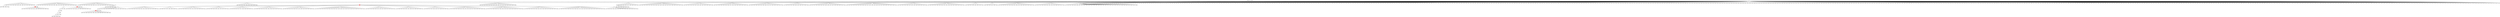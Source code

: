 digraph g {
	"47" -> "48";
	"48" [label="1"];
	"43" -> "44";
	"44" [color=indianred1, style=filled, label="19"];
	"42" -> "43";
	"43" [label="5"];
	"37" -> "38";
	"38" [label="42"];
	"36" -> "37";
	"37" [label="2"];
	"35" -> "36";
	"36" [label="38"];
	"34" -> "35";
	"35" [label="37"];
	"33" -> "34";
	"34" [label="11"];
	"33" -> "39";
	"39" [color=indianred1, style=filled, label="47"];
	"32" -> "33";
	"33" [label="49"];
	"28" -> "29";
	"29" [label="29"];
	"25" -> "26";
	"26" [color=indianred1, style=filled, label="4"];
	"24" -> "25";
	"25" [label="50"];
	"8" -> "9";
	"9" [label="25"];
	"8" -> "10";
	"10" [label="7"];
	"8" -> "11";
	"11" [label="8"];
	"8" -> "12";
	"12" [label="34"];
	"8" -> "13";
	"13" [label="14"];
	"8" -> "14";
	"14" [label="21"];
	"8" -> "15";
	"15" [label="6"];
	"8" -> "16";
	"16" [label="48"];
	"8" -> "17";
	"17" [label="33"];
	"8" -> "18";
	"18" [label="44"];
	"8" -> "19";
	"19" [label="45"];
	"8" -> "20";
	"20" [label="24"];
	"8" -> "21";
	"21" [label="16"];
	"8" -> "22";
	"22" [label="46"];
	"8" -> "23";
	"23" [label="40"];
	"8" -> "24";
	"24" [label="4"];
	"8" -> "27";
	"27" [label="12"];
	"7" -> "8";
	"8" [color=indianred1, style=filled, label="30"];
	"4" -> "5";
	"5" [label="35"];
	"0" -> "1";
	"1" [label="28"];
	"0" -> "2";
	"2" [label="9"];
	"0" -> "3";
	"3" [label="39"];
	"0" -> "4";
	"4" [label="23"];
	"0" -> "6";
	"6" [label="31"];
	"0" -> "7";
	"7" [label="30"];
	"0" -> "28";
	"28" [label="13"];
	"0" -> "30";
	"30" [label="36"];
	"0" -> "31";
	"31" [label="27"];
	"0" -> "32";
	"32" [label="47"];
	"0" -> "40";
	"40" [label="10"];
	"0" -> "41";
	"41" [label="18"];
	"0" -> "42";
	"42" [label="19"];
	"0" -> "45";
	"45" [label="41"];
	"0" -> "46";
	"46" [label="26"];
	"0" -> "47";
	"47" [label="32"];
	"0" -> "49";
	"49" [label="15"];
	"0" -> "50";
	"50" [label="43"];
	"0" -> "51";
	"51" [label="20"];
	"0" -> "52";
	"52" [label="17"];
	"0" -> "53";
	"53" [label="22"];
	"0" -> "54";
	"54" [label="3"];
	"0" [label="germline"];
	"0" -> "cell1";
	"cell1" [shape=box];
	"30" -> "cell2";
	"cell2" [shape=box];
	"0" -> "cell3";
	"cell3" [shape=box];
	"9" -> "cell4";
	"cell4" [shape=box];
	"13" -> "cell5";
	"cell5" [shape=box];
	"0" -> "cell6";
	"cell6" [shape=box];
	"0" -> "cell7";
	"cell7" [shape=box];
	"20" -> "cell8";
	"cell8" [shape=box];
	"0" -> "cell9";
	"cell9" [shape=box];
	"0" -> "cell10";
	"cell10" [shape=box];
	"0" -> "cell11";
	"cell11" [shape=box];
	"0" -> "cell12";
	"cell12" [shape=box];
	"0" -> "cell13";
	"cell13" [shape=box];
	"20" -> "cell14";
	"cell14" [shape=box];
	"0" -> "cell15";
	"cell15" [shape=box];
	"2" -> "cell16";
	"cell16" [shape=box];
	"52" -> "cell17";
	"cell17" [shape=box];
	"22" -> "cell18";
	"cell18" [shape=box];
	"0" -> "cell19";
	"cell19" [shape=box];
	"13" -> "cell20";
	"cell20" [shape=box];
	"41" -> "cell21";
	"cell21" [shape=box];
	"24" -> "cell22";
	"cell22" [shape=box];
	"38" -> "cell23";
	"cell23" [shape=box];
	"2" -> "cell24";
	"cell24" [shape=box];
	"0" -> "cell25";
	"cell25" [shape=box];
	"50" -> "cell26";
	"cell26" [shape=box];
	"0" -> "cell27";
	"cell27" [shape=box];
	"13" -> "cell28";
	"cell28" [shape=box];
	"0" -> "cell29";
	"cell29" [shape=box];
	"0" -> "cell30";
	"cell30" [shape=box];
	"0" -> "cell31";
	"cell31" [shape=box];
	"0" -> "cell32";
	"cell32" [shape=box];
	"42" -> "cell33";
	"cell33" [shape=box];
	"0" -> "cell34";
	"cell34" [shape=box];
	"7" -> "cell35";
	"cell35" [shape=box];
	"0" -> "cell36";
	"cell36" [shape=box];
	"0" -> "cell37";
	"cell37" [shape=box];
	"0" -> "cell38";
	"cell38" [shape=box];
	"0" -> "cell39";
	"cell39" [shape=box];
	"50" -> "cell40";
	"cell40" [shape=box];
	"0" -> "cell41";
	"cell41" [shape=box];
	"0" -> "cell42";
	"cell42" [shape=box];
	"0" -> "cell43";
	"cell43" [shape=box];
	"51" -> "cell44";
	"cell44" [shape=box];
	"54" -> "cell45";
	"cell45" [shape=box];
	"0" -> "cell46";
	"cell46" [shape=box];
	"0" -> "cell47";
	"cell47" [shape=box];
	"0" -> "cell48";
	"cell48" [shape=box];
	"47" -> "cell49";
	"cell49" [shape=box];
	"19" -> "cell50";
	"cell50" [shape=box];
	"0" -> "cell51";
	"cell51" [shape=box];
	"52" -> "cell52";
	"cell52" [shape=box];
	"0" -> "cell53";
	"cell53" [shape=box];
	"0" -> "cell54";
	"cell54" [shape=box];
	"30" -> "cell55";
	"cell55" [shape=box];
	"50" -> "cell56";
	"cell56" [shape=box];
	"0" -> "cell57";
	"cell57" [shape=box];
	"12" -> "cell58";
	"cell58" [shape=box];
	"0" -> "cell59";
	"cell59" [shape=box];
	"0" -> "cell60";
	"cell60" [shape=box];
	"0" -> "cell61";
	"cell61" [shape=box];
	"0" -> "cell62";
	"cell62" [shape=box];
	"31" -> "cell63";
	"cell63" [shape=box];
	"0" -> "cell64";
	"cell64" [shape=box];
	"0" -> "cell65";
	"cell65" [shape=box];
	"15" -> "cell66";
	"cell66" [shape=box];
	"13" -> "cell67";
	"cell67" [shape=box];
	"40" -> "cell68";
	"cell68" [shape=box];
	"3" -> "cell69";
	"cell69" [shape=box];
	"0" -> "cell70";
	"cell70" [shape=box];
	"23" -> "cell71";
	"cell71" [shape=box];
	"0" -> "cell72";
	"cell72" [shape=box];
	"7" -> "cell73";
	"cell73" [shape=box];
	"27" -> "cell74";
	"cell74" [shape=box];
	"5" -> "cell75";
	"cell75" [shape=box];
	"0" -> "cell76";
	"cell76" [shape=box];
	"0" -> "cell77";
	"cell77" [shape=box];
	"33" -> "cell78";
	"cell78" [shape=box];
	"45" -> "cell79";
	"cell79" [shape=box];
	"21" -> "cell80";
	"cell80" [shape=box];
	"0" -> "cell81";
	"cell81" [shape=box];
	"0" -> "cell82";
	"cell82" [shape=box];
	"0" -> "cell83";
	"cell83" [shape=box];
	"15" -> "cell84";
	"cell84" [shape=box];
	"0" -> "cell85";
	"cell85" [shape=box];
	"23" -> "cell86";
	"cell86" [shape=box];
	"0" -> "cell87";
	"cell87" [shape=box];
	"32" -> "cell88";
	"cell88" [shape=box];
	"0" -> "cell89";
	"cell89" [shape=box];
	"15" -> "cell90";
	"cell90" [shape=box];
	"50" -> "cell91";
	"cell91" [shape=box];
	"32" -> "cell92";
	"cell92" [shape=box];
	"6" -> "cell93";
	"cell93" [shape=box];
	"0" -> "cell94";
	"cell94" [shape=box];
	"45" -> "cell95";
	"cell95" [shape=box];
	"11" -> "cell96";
	"cell96" [shape=box];
	"31" -> "cell97";
	"cell97" [shape=box];
	"0" -> "cell98";
	"cell98" [shape=box];
	"26" -> "cell99";
	"cell99" [shape=box];
	"0" -> "cell100";
	"cell100" [shape=box];
	"42" -> "cell101";
	"cell101" [shape=box];
	"42" -> "cell102";
	"cell102" [shape=box];
	"0" -> "cell103";
	"cell103" [shape=box];
	"15" -> "cell104";
	"cell104" [shape=box];
	"22" -> "cell105";
	"cell105" [shape=box];
	"0" -> "cell106";
	"cell106" [shape=box];
	"51" -> "cell107";
	"cell107" [shape=box];
	"1" -> "cell108";
	"cell108" [shape=box];
	"40" -> "cell109";
	"cell109" [shape=box];
	"16" -> "cell110";
	"cell110" [shape=box];
	"31" -> "cell111";
	"cell111" [shape=box];
	"47" -> "cell112";
	"cell112" [shape=box];
	"41" -> "cell113";
	"cell113" [shape=box];
	"51" -> "cell114";
	"cell114" [shape=box];
	"0" -> "cell115";
	"cell115" [shape=box];
	"0" -> "cell116";
	"cell116" [shape=box];
	"0" -> "cell117";
	"cell117" [shape=box];
	"7" -> "cell118";
	"cell118" [shape=box];
	"0" -> "cell119";
	"cell119" [shape=box];
	"46" -> "cell120";
	"cell120" [shape=box];
	"16" -> "cell121";
	"cell121" [shape=box];
	"11" -> "cell122";
	"cell122" [shape=box];
	"0" -> "cell123";
	"cell123" [shape=box];
	"16" -> "cell124";
	"cell124" [shape=box];
	"40" -> "cell125";
	"cell125" [shape=box];
	"0" -> "cell126";
	"cell126" [shape=box];
	"0" -> "cell127";
	"cell127" [shape=box];
	"0" -> "cell128";
	"cell128" [shape=box];
	"0" -> "cell129";
	"cell129" [shape=box];
	"0" -> "cell130";
	"cell130" [shape=box];
	"2" -> "cell131";
	"cell131" [shape=box];
	"22" -> "cell132";
	"cell132" [shape=box];
	"0" -> "cell133";
	"cell133" [shape=box];
	"9" -> "cell134";
	"cell134" [shape=box];
	"42" -> "cell135";
	"cell135" [shape=box];
	"0" -> "cell136";
	"cell136" [shape=box];
	"0" -> "cell137";
	"cell137" [shape=box];
	"0" -> "cell138";
	"cell138" [shape=box];
	"0" -> "cell139";
	"cell139" [shape=box];
	"2" -> "cell140";
	"cell140" [shape=box];
	"3" -> "cell141";
	"cell141" [shape=box];
	"23" -> "cell142";
	"cell142" [shape=box];
	"0" -> "cell143";
	"cell143" [shape=box];
	"26" -> "cell144";
	"cell144" [shape=box];
	"0" -> "cell145";
	"cell145" [shape=box];
	"17" -> "cell146";
	"cell146" [shape=box];
	"0" -> "cell147";
	"cell147" [shape=box];
	"29" -> "cell148";
	"cell148" [shape=box];
	"0" -> "cell149";
	"cell149" [shape=box];
	"0" -> "cell150";
	"cell150" [shape=box];
	"0" -> "cell151";
	"cell151" [shape=box];
	"44" -> "cell152";
	"cell152" [shape=box];
	"40" -> "cell153";
	"cell153" [shape=box];
	"0" -> "cell154";
	"cell154" [shape=box];
	"0" -> "cell155";
	"cell155" [shape=box];
	"0" -> "cell156";
	"cell156" [shape=box];
	"29" -> "cell157";
	"cell157" [shape=box];
	"11" -> "cell158";
	"cell158" [shape=box];
	"0" -> "cell159";
	"cell159" [shape=box];
	"0" -> "cell160";
	"cell160" [shape=box];
	"37" -> "cell161";
	"cell161" [shape=box];
	"0" -> "cell162";
	"cell162" [shape=box];
	"3" -> "cell163";
	"cell163" [shape=box];
	"40" -> "cell164";
	"cell164" [shape=box];
	"22" -> "cell165";
	"cell165" [shape=box];
	"7" -> "cell166";
	"cell166" [shape=box];
	"0" -> "cell167";
	"cell167" [shape=box];
	"19" -> "cell168";
	"cell168" [shape=box];
	"1" -> "cell169";
	"cell169" [shape=box];
	"0" -> "cell170";
	"cell170" [shape=box];
	"24" -> "cell171";
	"cell171" [shape=box];
	"50" -> "cell172";
	"cell172" [shape=box];
	"21" -> "cell173";
	"cell173" [shape=box];
	"0" -> "cell174";
	"cell174" [shape=box];
	"54" -> "cell175";
	"cell175" [shape=box];
	"2" -> "cell176";
	"cell176" [shape=box];
	"19" -> "cell177";
	"cell177" [shape=box];
	"16" -> "cell178";
	"cell178" [shape=box];
	"0" -> "cell179";
	"cell179" [shape=box];
	"14" -> "cell180";
	"cell180" [shape=box];
	"47" -> "cell181";
	"cell181" [shape=box];
	"0" -> "cell182";
	"cell182" [shape=box];
	"46" -> "cell183";
	"cell183" [shape=box];
	"18" -> "cell184";
	"cell184" [shape=box];
	"40" -> "cell185";
	"cell185" [shape=box];
	"0" -> "cell186";
	"cell186" [shape=box];
	"17" -> "cell187";
	"cell187" [shape=box];
	"0" -> "cell188";
	"cell188" [shape=box];
	"0" -> "cell189";
	"cell189" [shape=box];
	"0" -> "cell190";
	"cell190" [shape=box];
	"12" -> "cell191";
	"cell191" [shape=box];
	"0" -> "cell192";
	"cell192" [shape=box];
	"0" -> "cell193";
	"cell193" [shape=box];
	"0" -> "cell194";
	"cell194" [shape=box];
	"38" -> "cell195";
	"cell195" [shape=box];
	"0" -> "cell196";
	"cell196" [shape=box];
	"0" -> "cell197";
	"cell197" [shape=box];
	"0" -> "cell198";
	"cell198" [shape=box];
	"0" -> "cell199";
	"cell199" [shape=box];
	"0" -> "cell200";
	"cell200" [shape=box];
	"41" -> "cell201";
	"cell201" [shape=box];
	"0" -> "cell202";
	"cell202" [shape=box];
	"51" -> "cell203";
	"cell203" [shape=box];
	"7" -> "cell204";
	"cell204" [shape=box];
	"39" -> "cell205";
	"cell205" [shape=box];
	"0" -> "cell206";
	"cell206" [shape=box];
	"52" -> "cell207";
	"cell207" [shape=box];
	"0" -> "cell208";
	"cell208" [shape=box];
	"32" -> "cell209";
	"cell209" [shape=box];
	"21" -> "cell210";
	"cell210" [shape=box];
	"0" -> "cell211";
	"cell211" [shape=box];
	"23" -> "cell212";
	"cell212" [shape=box];
	"0" -> "cell213";
	"cell213" [shape=box];
	"7" -> "cell214";
	"cell214" [shape=box];
	"0" -> "cell215";
	"cell215" [shape=box];
	"0" -> "cell216";
	"cell216" [shape=box];
	"0" -> "cell217";
	"cell217" [shape=box];
	"0" -> "cell218";
	"cell218" [shape=box];
	"0" -> "cell219";
	"cell219" [shape=box];
	"0" -> "cell220";
	"cell220" [shape=box];
	"13" -> "cell221";
	"cell221" [shape=box];
	"0" -> "cell222";
	"cell222" [shape=box];
	"0" -> "cell223";
	"cell223" [shape=box];
	"42" -> "cell224";
	"cell224" [shape=box];
	"0" -> "cell225";
	"cell225" [shape=box];
	"0" -> "cell226";
	"cell226" [shape=box];
	"0" -> "cell227";
	"cell227" [shape=box];
	"17" -> "cell228";
	"cell228" [shape=box];
	"28" -> "cell229";
	"cell229" [shape=box];
	"0" -> "cell230";
	"cell230" [shape=box];
	"0" -> "cell231";
	"cell231" [shape=box];
	"0" -> "cell232";
	"cell232" [shape=box];
	"0" -> "cell233";
	"cell233" [shape=box];
	"0" -> "cell234";
	"cell234" [shape=box];
	"28" -> "cell235";
	"cell235" [shape=box];
	"26" -> "cell236";
	"cell236" [shape=box];
	"0" -> "cell237";
	"cell237" [shape=box];
	"0" -> "cell238";
	"cell238" [shape=box];
	"0" -> "cell239";
	"cell239" [shape=box];
	"50" -> "cell240";
	"cell240" [shape=box];
	"0" -> "cell241";
	"cell241" [shape=box];
	"1" -> "cell242";
	"cell242" [shape=box];
	"0" -> "cell243";
	"cell243" [shape=box];
	"0" -> "cell244";
	"cell244" [shape=box];
	"0" -> "cell245";
	"cell245" [shape=box];
	"0" -> "cell246";
	"cell246" [shape=box];
	"0" -> "cell247";
	"cell247" [shape=box];
	"50" -> "cell248";
	"cell248" [shape=box];
	"0" -> "cell249";
	"cell249" [shape=box];
	"0" -> "cell250";
	"cell250" [shape=box];
	"0" -> "cell251";
	"cell251" [shape=box];
	"0" -> "cell252";
	"cell252" [shape=box];
	"0" -> "cell253";
	"cell253" [shape=box];
	"27" -> "cell254";
	"cell254" [shape=box];
	"20" -> "cell255";
	"cell255" [shape=box];
	"26" -> "cell256";
	"cell256" [shape=box];
	"44" -> "cell257";
	"cell257" [shape=box];
	"52" -> "cell258";
	"cell258" [shape=box];
	"51" -> "cell259";
	"cell259" [shape=box];
	"0" -> "cell260";
	"cell260" [shape=box];
	"44" -> "cell261";
	"cell261" [shape=box];
	"0" -> "cell262";
	"cell262" [shape=box];
	"0" -> "cell263";
	"cell263" [shape=box];
	"1" -> "cell264";
	"cell264" [shape=box];
	"0" -> "cell265";
	"cell265" [shape=box];
	"10" -> "cell266";
	"cell266" [shape=box];
	"0" -> "cell267";
	"cell267" [shape=box];
	"0" -> "cell268";
	"cell268" [shape=box];
	"0" -> "cell269";
	"cell269" [shape=box];
	"0" -> "cell270";
	"cell270" [shape=box];
	"0" -> "cell271";
	"cell271" [shape=box];
	"16" -> "cell272";
	"cell272" [shape=box];
	"15" -> "cell273";
	"cell273" [shape=box];
	"0" -> "cell274";
	"cell274" [shape=box];
	"4" -> "cell275";
	"cell275" [shape=box];
	"0" -> "cell276";
	"cell276" [shape=box];
	"13" -> "cell277";
	"cell277" [shape=box];
	"0" -> "cell278";
	"cell278" [shape=box];
	"50" -> "cell279";
	"cell279" [shape=box];
	"4" -> "cell280";
	"cell280" [shape=box];
	"0" -> "cell281";
	"cell281" [shape=box];
	"0" -> "cell282";
	"cell282" [shape=box];
	"15" -> "cell283";
	"cell283" [shape=box];
	"0" -> "cell284";
	"cell284" [shape=box];
	"18" -> "cell285";
	"cell285" [shape=box];
	"0" -> "cell286";
	"cell286" [shape=box];
	"20" -> "cell287";
	"cell287" [shape=box];
	"6" -> "cell288";
	"cell288" [shape=box];
	"0" -> "cell289";
	"cell289" [shape=box];
	"0" -> "cell290";
	"cell290" [shape=box];
	"2" -> "cell291";
	"cell291" [shape=box];
	"22" -> "cell292";
	"cell292" [shape=box];
	"0" -> "cell293";
	"cell293" [shape=box];
	"43" -> "cell294";
	"cell294" [shape=box];
	"0" -> "cell295";
	"cell295" [shape=box];
	"23" -> "cell296";
	"cell296" [shape=box];
	"0" -> "cell297";
	"cell297" [shape=box];
	"3" -> "cell298";
	"cell298" [shape=box];
	"0" -> "cell299";
	"cell299" [shape=box];
	"17" -> "cell300";
	"cell300" [shape=box];
	"28" -> "cell301";
	"cell301" [shape=box];
	"53" -> "cell302";
	"cell302" [shape=box];
	"44" -> "cell303";
	"cell303" [shape=box];
	"12" -> "cell304";
	"cell304" [shape=box];
	"0" -> "cell305";
	"cell305" [shape=box];
	"54" -> "cell306";
	"cell306" [shape=box];
	"25" -> "cell307";
	"cell307" [shape=box];
	"0" -> "cell308";
	"cell308" [shape=box];
	"0" -> "cell309";
	"cell309" [shape=box];
	"0" -> "cell310";
	"cell310" [shape=box];
	"0" -> "cell311";
	"cell311" [shape=box];
	"0" -> "cell312";
	"cell312" [shape=box];
	"54" -> "cell313";
	"cell313" [shape=box];
	"0" -> "cell314";
	"cell314" [shape=box];
	"0" -> "cell315";
	"cell315" [shape=box];
	"31" -> "cell316";
	"cell316" [shape=box];
	"0" -> "cell317";
	"cell317" [shape=box];
	"0" -> "cell318";
	"cell318" [shape=box];
	"0" -> "cell319";
	"cell319" [shape=box];
	"0" -> "cell320";
	"cell320" [shape=box];
	"15" -> "cell321";
	"cell321" [shape=box];
	"0" -> "cell322";
	"cell322" [shape=box];
	"2" -> "cell323";
	"cell323" [shape=box];
	"24" -> "cell324";
	"cell324" [shape=box];
	"47" -> "cell325";
	"cell325" [shape=box];
	"0" -> "cell326";
	"cell326" [shape=box];
	"46" -> "cell327";
	"cell327" [shape=box];
	"0" -> "cell328";
	"cell328" [shape=box];
	"24" -> "cell329";
	"cell329" [shape=box];
	"31" -> "cell330";
	"cell330" [shape=box];
	"2" -> "cell331";
	"cell331" [shape=box];
	"0" -> "cell332";
	"cell332" [shape=box];
	"12" -> "cell333";
	"cell333" [shape=box];
	"6" -> "cell334";
	"cell334" [shape=box];
	"6" -> "cell335";
	"cell335" [shape=box];
	"0" -> "cell336";
	"cell336" [shape=box];
	"26" -> "cell337";
	"cell337" [shape=box];
	"0" -> "cell338";
	"cell338" [shape=box];
	"6" -> "cell339";
	"cell339" [shape=box];
	"40" -> "cell340";
	"cell340" [shape=box];
	"23" -> "cell341";
	"cell341" [shape=box];
	"0" -> "cell342";
	"cell342" [shape=box];
	"53" -> "cell343";
	"cell343" [shape=box];
	"0" -> "cell344";
	"cell344" [shape=box];
	"42" -> "cell345";
	"cell345" [shape=box];
	"44" -> "cell346";
	"cell346" [shape=box];
	"2" -> "cell347";
	"cell347" [shape=box];
	"3" -> "cell348";
	"cell348" [shape=box];
	"45" -> "cell349";
	"cell349" [shape=box];
	"0" -> "cell350";
	"cell350" [shape=box];
	"0" -> "cell351";
	"cell351" [shape=box];
	"18" -> "cell352";
	"cell352" [shape=box];
	"0" -> "cell353";
	"cell353" [shape=box];
	"0" -> "cell354";
	"cell354" [shape=box];
	"0" -> "cell355";
	"cell355" [shape=box];
	"14" -> "cell356";
	"cell356" [shape=box];
	"45" -> "cell357";
	"cell357" [shape=box];
	"0" -> "cell358";
	"cell358" [shape=box];
	"0" -> "cell359";
	"cell359" [shape=box];
	"21" -> "cell360";
	"cell360" [shape=box];
	"0" -> "cell361";
	"cell361" [shape=box];
	"0" -> "cell362";
	"cell362" [shape=box];
	"20" -> "cell363";
	"cell363" [shape=box];
	"0" -> "cell364";
	"cell364" [shape=box];
	"40" -> "cell365";
	"cell365" [shape=box];
	"0" -> "cell366";
	"cell366" [shape=box];
	"18" -> "cell367";
	"cell367" [shape=box];
	"0" -> "cell368";
	"cell368" [shape=box];
	"0" -> "cell369";
	"cell369" [shape=box];
	"0" -> "cell370";
	"cell370" [shape=box];
	"5" -> "cell371";
	"cell371" [shape=box];
	"0" -> "cell372";
	"cell372" [shape=box];
	"27" -> "cell373";
	"cell373" [shape=box];
	"0" -> "cell374";
	"cell374" [shape=box];
	"35" -> "cell375";
	"cell375" [shape=box];
	"40" -> "cell376";
	"cell376" [shape=box];
	"40" -> "cell377";
	"cell377" [shape=box];
	"0" -> "cell378";
	"cell378" [shape=box];
	"0" -> "cell379";
	"cell379" [shape=box];
	"0" -> "cell380";
	"cell380" [shape=box];
	"0" -> "cell381";
	"cell381" [shape=box];
	"0" -> "cell382";
	"cell382" [shape=box];
	"17" -> "cell383";
	"cell383" [shape=box];
	"0" -> "cell384";
	"cell384" [shape=box];
	"21" -> "cell385";
	"cell385" [shape=box];
	"0" -> "cell386";
	"cell386" [shape=box];
	"0" -> "cell387";
	"cell387" [shape=box];
	"0" -> "cell388";
	"cell388" [shape=box];
	"0" -> "cell389";
	"cell389" [shape=box];
	"0" -> "cell390";
	"cell390" [shape=box];
	"44" -> "cell391";
	"cell391" [shape=box];
	"22" -> "cell392";
	"cell392" [shape=box];
	"0" -> "cell393";
	"cell393" [shape=box];
	"47" -> "cell394";
	"cell394" [shape=box];
	"44" -> "cell395";
	"cell395" [shape=box];
	"53" -> "cell396";
	"cell396" [shape=box];
	"20" -> "cell397";
	"cell397" [shape=box];
	"44" -> "cell398";
	"cell398" [shape=box];
	"50" -> "cell399";
	"cell399" [shape=box];
	"9" -> "cell400";
	"cell400" [shape=box];
	"0" -> "cell401";
	"cell401" [shape=box];
	"17" -> "cell402";
	"cell402" [shape=box];
	"0" -> "cell403";
	"cell403" [shape=box];
	"24" -> "cell404";
	"cell404" [shape=box];
	"4" -> "cell405";
	"cell405" [shape=box];
	"14" -> "cell406";
	"cell406" [shape=box];
	"0" -> "cell407";
	"cell407" [shape=box];
	"3" -> "cell408";
	"cell408" [shape=box];
	"27" -> "cell409";
	"cell409" [shape=box];
	"30" -> "cell410";
	"cell410" [shape=box];
	"0" -> "cell411";
	"cell411" [shape=box];
	"16" -> "cell412";
	"cell412" [shape=box];
	"0" -> "cell413";
	"cell413" [shape=box];
	"0" -> "cell414";
	"cell414" [shape=box];
	"0" -> "cell415";
	"cell415" [shape=box];
	"0" -> "cell416";
	"cell416" [shape=box];
	"0" -> "cell417";
	"cell417" [shape=box];
	"0" -> "cell418";
	"cell418" [shape=box];
	"0" -> "cell419";
	"cell419" [shape=box];
	"0" -> "cell420";
	"cell420" [shape=box];
	"0" -> "cell421";
	"cell421" [shape=box];
	"1" -> "cell422";
	"cell422" [shape=box];
	"0" -> "cell423";
	"cell423" [shape=box];
	"0" -> "cell424";
	"cell424" [shape=box];
	"0" -> "cell425";
	"cell425" [shape=box];
	"0" -> "cell426";
	"cell426" [shape=box];
	"24" -> "cell427";
	"cell427" [shape=box];
	"29" -> "cell428";
	"cell428" [shape=box];
	"1" -> "cell429";
	"cell429" [shape=box];
	"0" -> "cell430";
	"cell430" [shape=box];
	"23" -> "cell431";
	"cell431" [shape=box];
	"0" -> "cell432";
	"cell432" [shape=box];
	"0" -> "cell433";
	"cell433" [shape=box];
	"6" -> "cell434";
	"cell434" [shape=box];
	"0" -> "cell435";
	"cell435" [shape=box];
	"0" -> "cell436";
	"cell436" [shape=box];
	"0" -> "cell437";
	"cell437" [shape=box];
	"0" -> "cell438";
	"cell438" [shape=box];
	"0" -> "cell439";
	"cell439" [shape=box];
	"0" -> "cell440";
	"cell440" [shape=box];
	"40" -> "cell441";
	"cell441" [shape=box];
	"0" -> "cell442";
	"cell442" [shape=box];
	"0" -> "cell443";
	"cell443" [shape=box];
	"0" -> "cell444";
	"cell444" [shape=box];
	"9" -> "cell445";
	"cell445" [shape=box];
	"9" -> "cell446";
	"cell446" [shape=box];
	"0" -> "cell447";
	"cell447" [shape=box];
	"20" -> "cell448";
	"cell448" [shape=box];
	"0" -> "cell449";
	"cell449" [shape=box];
	"40" -> "cell450";
	"cell450" [shape=box];
	"16" -> "cell451";
	"cell451" [shape=box];
	"54" -> "cell452";
	"cell452" [shape=box];
	"0" -> "cell453";
	"cell453" [shape=box];
	"0" -> "cell454";
	"cell454" [shape=box];
	"26" -> "cell455";
	"cell455" [shape=box];
	"47" -> "cell456";
	"cell456" [shape=box];
	"0" -> "cell457";
	"cell457" [shape=box];
	"0" -> "cell458";
	"cell458" [shape=box];
	"7" -> "cell459";
	"cell459" [shape=box];
	"31" -> "cell460";
	"cell460" [shape=box];
	"1" -> "cell461";
	"cell461" [shape=box];
	"0" -> "cell462";
	"cell462" [shape=box];
	"0" -> "cell463";
	"cell463" [shape=box];
	"0" -> "cell464";
	"cell464" [shape=box];
	"49" -> "cell465";
	"cell465" [shape=box];
	"0" -> "cell466";
	"cell466" [shape=box];
	"0" -> "cell467";
	"cell467" [shape=box];
	"0" -> "cell468";
	"cell468" [shape=box];
	"9" -> "cell469";
	"cell469" [shape=box];
	"0" -> "cell470";
	"cell470" [shape=box];
	"0" -> "cell471";
	"cell471" [shape=box];
	"50" -> "cell472";
	"cell472" [shape=box];
	"0" -> "cell473";
	"cell473" [shape=box];
	"15" -> "cell474";
	"cell474" [shape=box];
	"40" -> "cell475";
	"cell475" [shape=box];
	"0" -> "cell476";
	"cell476" [shape=box];
	"0" -> "cell477";
	"cell477" [shape=box];
	"0" -> "cell478";
	"cell478" [shape=box];
	"0" -> "cell479";
	"cell479" [shape=box];
	"0" -> "cell480";
	"cell480" [shape=box];
	"51" -> "cell481";
	"cell481" [shape=box];
	"0" -> "cell482";
	"cell482" [shape=box];
	"0" -> "cell483";
	"cell483" [shape=box];
	"0" -> "cell484";
	"cell484" [shape=box];
	"46" -> "cell485";
	"cell485" [shape=box];
	"0" -> "cell486";
	"cell486" [shape=box];
	"31" -> "cell487";
	"cell487" [shape=box];
	"0" -> "cell488";
	"cell488" [shape=box];
	"14" -> "cell489";
	"cell489" [shape=box];
	"0" -> "cell490";
	"cell490" [shape=box];
	"41" -> "cell491";
	"cell491" [shape=box];
	"0" -> "cell492";
	"cell492" [shape=box];
	"0" -> "cell493";
	"cell493" [shape=box];
	"22" -> "cell494";
	"cell494" [shape=box];
	"0" -> "cell495";
	"cell495" [shape=box];
	"0" -> "cell496";
	"cell496" [shape=box];
	"30" -> "cell497";
	"cell497" [shape=box];
	"26" -> "cell498";
	"cell498" [shape=box];
	"12" -> "cell499";
	"cell499" [shape=box];
	"0" -> "cell500";
	"cell500" [shape=box];
	"40" -> "cell501";
	"cell501" [shape=box];
	"41" -> "cell502";
	"cell502" [shape=box];
	"0" -> "cell503";
	"cell503" [shape=box];
	"39" -> "cell504";
	"cell504" [shape=box];
	"0" -> "cell505";
	"cell505" [shape=box];
	"0" -> "cell506";
	"cell506" [shape=box];
	"18" -> "cell507";
	"cell507" [shape=box];
	"0" -> "cell508";
	"cell508" [shape=box];
	"0" -> "cell509";
	"cell509" [shape=box];
	"18" -> "cell510";
	"cell510" [shape=box];
	"0" -> "cell511";
	"cell511" [shape=box];
	"0" -> "cell512";
	"cell512" [shape=box];
	"9" -> "cell513";
	"cell513" [shape=box];
	"0" -> "cell514";
	"cell514" [shape=box];
	"0" -> "cell515";
	"cell515" [shape=box];
	"0" -> "cell516";
	"cell516" [shape=box];
	"28" -> "cell517";
	"cell517" [shape=box];
	"0" -> "cell518";
	"cell518" [shape=box];
	"28" -> "cell519";
	"cell519" [shape=box];
	"53" -> "cell520";
	"cell520" [shape=box];
	"19" -> "cell521";
	"cell521" [shape=box];
	"51" -> "cell522";
	"cell522" [shape=box];
	"0" -> "cell523";
	"cell523" [shape=box];
	"0" -> "cell524";
	"cell524" [shape=box];
	"17" -> "cell525";
	"cell525" [shape=box];
	"0" -> "cell526";
	"cell526" [shape=box];
	"0" -> "cell527";
	"cell527" [shape=box];
	"0" -> "cell528";
	"cell528" [shape=box];
	"0" -> "cell529";
	"cell529" [shape=box];
	"1" -> "cell530";
	"cell530" [shape=box];
	"53" -> "cell531";
	"cell531" [shape=box];
	"44" -> "cell532";
	"cell532" [shape=box];
	"0" -> "cell533";
	"cell533" [shape=box];
	"0" -> "cell534";
	"cell534" [shape=box];
	"4" -> "cell535";
	"cell535" [shape=box];
	"7" -> "cell536";
	"cell536" [shape=box];
	"44" -> "cell537";
	"cell537" [shape=box];
	"45" -> "cell538";
	"cell538" [shape=box];
	"0" -> "cell539";
	"cell539" [shape=box];
	"0" -> "cell540";
	"cell540" [shape=box];
	"0" -> "cell541";
	"cell541" [shape=box];
	"1" -> "cell542";
	"cell542" [shape=box];
	"0" -> "cell543";
	"cell543" [shape=box];
	"53" -> "cell544";
	"cell544" [shape=box];
	"0" -> "cell545";
	"cell545" [shape=box];
	"0" -> "cell546";
	"cell546" [shape=box];
	"22" -> "cell547";
	"cell547" [shape=box];
	"5" -> "cell548";
	"cell548" [shape=box];
	"0" -> "cell549";
	"cell549" [shape=box];
	"23" -> "cell550";
	"cell550" [shape=box];
	"23" -> "cell551";
	"cell551" [shape=box];
	"19" -> "cell552";
	"cell552" [shape=box];
	"0" -> "cell553";
	"cell553" [shape=box];
	"9" -> "cell554";
	"cell554" [shape=box];
	"31" -> "cell555";
	"cell555" [shape=box];
	"9" -> "cell556";
	"cell556" [shape=box];
	"0" -> "cell557";
	"cell557" [shape=box];
	"0" -> "cell558";
	"cell558" [shape=box];
	"30" -> "cell559";
	"cell559" [shape=box];
	"0" -> "cell560";
	"cell560" [shape=box];
	"0" -> "cell561";
	"cell561" [shape=box];
	"9" -> "cell562";
	"cell562" [shape=box];
	"36" -> "cell563";
	"cell563" [shape=box];
	"0" -> "cell564";
	"cell564" [shape=box];
	"0" -> "cell565";
	"cell565" [shape=box];
	"29" -> "cell566";
	"cell566" [shape=box];
	"0" -> "cell567";
	"cell567" [shape=box];
	"0" -> "cell568";
	"cell568" [shape=box];
	"49" -> "cell569";
	"cell569" [shape=box];
	"16" -> "cell570";
	"cell570" [shape=box];
	"0" -> "cell571";
	"cell571" [shape=box];
	"21" -> "cell572";
	"cell572" [shape=box];
	"0" -> "cell573";
	"cell573" [shape=box];
	"0" -> "cell574";
	"cell574" [shape=box];
	"0" -> "cell575";
	"cell575" [shape=box];
	"16" -> "cell576";
	"cell576" [shape=box];
	"23" -> "cell577";
	"cell577" [shape=box];
	"0" -> "cell578";
	"cell578" [shape=box];
	"42" -> "cell579";
	"cell579" [shape=box];
	"0" -> "cell580";
	"cell580" [shape=box];
	"47" -> "cell581";
	"cell581" [shape=box];
	"0" -> "cell582";
	"cell582" [shape=box];
	"0" -> "cell583";
	"cell583" [shape=box];
	"26" -> "cell584";
	"cell584" [shape=box];
	"18" -> "cell585";
	"cell585" [shape=box];
	"38" -> "cell586";
	"cell586" [shape=box];
	"27" -> "cell587";
	"cell587" [shape=box];
	"3" -> "cell588";
	"cell588" [shape=box];
	"0" -> "cell589";
	"cell589" [shape=box];
	"0" -> "cell590";
	"cell590" [shape=box];
	"0" -> "cell591";
	"cell591" [shape=box];
	"45" -> "cell592";
	"cell592" [shape=box];
	"30" -> "cell593";
	"cell593" [shape=box];
	"22" -> "cell594";
	"cell594" [shape=box];
	"22" -> "cell595";
	"cell595" [shape=box];
	"31" -> "cell596";
	"cell596" [shape=box];
	"24" -> "cell597";
	"cell597" [shape=box];
	"0" -> "cell598";
	"cell598" [shape=box];
	"6" -> "cell599";
	"cell599" [shape=box];
	"1" -> "cell600";
	"cell600" [shape=box];
	"0" -> "cell601";
	"cell601" [shape=box];
	"10" -> "cell602";
	"cell602" [shape=box];
	"21" -> "cell603";
	"cell603" [shape=box];
	"0" -> "cell604";
	"cell604" [shape=box];
	"11" -> "cell605";
	"cell605" [shape=box];
	"49" -> "cell606";
	"cell606" [shape=box];
	"49" -> "cell607";
	"cell607" [shape=box];
	"0" -> "cell608";
	"cell608" [shape=box];
	"32" -> "cell609";
	"cell609" [shape=box];
	"29" -> "cell610";
	"cell610" [shape=box];
	"16" -> "cell611";
	"cell611" [shape=box];
	"17" -> "cell612";
	"cell612" [shape=box];
	"0" -> "cell613";
	"cell613" [shape=box];
	"0" -> "cell614";
	"cell614" [shape=box];
	"0" -> "cell615";
	"cell615" [shape=box];
	"45" -> "cell616";
	"cell616" [shape=box];
	"39" -> "cell617";
	"cell617" [shape=box];
	"19" -> "cell618";
	"cell618" [shape=box];
	"39" -> "cell619";
	"cell619" [shape=box];
	"2" -> "cell620";
	"cell620" [shape=box];
	"18" -> "cell621";
	"cell621" [shape=box];
	"0" -> "cell622";
	"cell622" [shape=box];
	"0" -> "cell623";
	"cell623" [shape=box];
	"0" -> "cell624";
	"cell624" [shape=box];
	"0" -> "cell625";
	"cell625" [shape=box];
	"52" -> "cell626";
	"cell626" [shape=box];
	"4" -> "cell627";
	"cell627" [shape=box];
	"52" -> "cell628";
	"cell628" [shape=box];
	"0" -> "cell629";
	"cell629" [shape=box];
	"50" -> "cell630";
	"cell630" [shape=box];
	"12" -> "cell631";
	"cell631" [shape=box];
	"0" -> "cell632";
	"cell632" [shape=box];
	"0" -> "cell633";
	"cell633" [shape=box];
	"0" -> "cell634";
	"cell634" [shape=box];
	"7" -> "cell635";
	"cell635" [shape=box];
	"0" -> "cell636";
	"cell636" [shape=box];
	"0" -> "cell637";
	"cell637" [shape=box];
	"0" -> "cell638";
	"cell638" [shape=box];
	"0" -> "cell639";
	"cell639" [shape=box];
	"0" -> "cell640";
	"cell640" [shape=box];
	"23" -> "cell641";
	"cell641" [shape=box];
	"46" -> "cell642";
	"cell642" [shape=box];
	"32" -> "cell643";
	"cell643" [shape=box];
	"5" -> "cell644";
	"cell644" [shape=box];
	"0" -> "cell645";
	"cell645" [shape=box];
	"26" -> "cell646";
	"cell646" [shape=box];
	"0" -> "cell647";
	"cell647" [shape=box];
	"0" -> "cell648";
	"cell648" [shape=box];
	"0" -> "cell649";
	"cell649" [shape=box];
	"42" -> "cell650";
	"cell650" [shape=box];
	"27" -> "cell651";
	"cell651" [shape=box];
	"15" -> "cell652";
	"cell652" [shape=box];
	"0" -> "cell653";
	"cell653" [shape=box];
	"0" -> "cell654";
	"cell654" [shape=box];
	"0" -> "cell655";
	"cell655" [shape=box];
	"0" -> "cell656";
	"cell656" [shape=box];
	"0" -> "cell657";
	"cell657" [shape=box];
	"17" -> "cell658";
	"cell658" [shape=box];
	"0" -> "cell659";
	"cell659" [shape=box];
	"0" -> "cell660";
	"cell660" [shape=box];
	"47" -> "cell661";
	"cell661" [shape=box];
	"2" -> "cell662";
	"cell662" [shape=box];
	"0" -> "cell663";
	"cell663" [shape=box];
	"0" -> "cell664";
	"cell664" [shape=box];
	"0" -> "cell665";
	"cell665" [shape=box];
	"0" -> "cell666";
	"cell666" [shape=box];
	"0" -> "cell667";
	"cell667" [shape=box];
	"39" -> "cell668";
	"cell668" [shape=box];
	"0" -> "cell669";
	"cell669" [shape=box];
	"0" -> "cell670";
	"cell670" [shape=box];
	"27" -> "cell671";
	"cell671" [shape=box];
	"0" -> "cell672";
	"cell672" [shape=box];
	"0" -> "cell673";
	"cell673" [shape=box];
	"0" -> "cell674";
	"cell674" [shape=box];
	"0" -> "cell675";
	"cell675" [shape=box];
	"0" -> "cell676";
	"cell676" [shape=box];
	"52" -> "cell677";
	"cell677" [shape=box];
	"0" -> "cell678";
	"cell678" [shape=box];
	"0" -> "cell679";
	"cell679" [shape=box];
	"42" -> "cell680";
	"cell680" [shape=box];
	"0" -> "cell681";
	"cell681" [shape=box];
	"32" -> "cell682";
	"cell682" [shape=box];
	"6" -> "cell683";
	"cell683" [shape=box];
	"50" -> "cell684";
	"cell684" [shape=box];
	"0" -> "cell685";
	"cell685" [shape=box];
	"0" -> "cell686";
	"cell686" [shape=box];
	"0" -> "cell687";
	"cell687" [shape=box];
	"0" -> "cell688";
	"cell688" [shape=box];
	"0" -> "cell689";
	"cell689" [shape=box];
	"37" -> "cell690";
	"cell690" [shape=box];
	"0" -> "cell691";
	"cell691" [shape=box];
	"0" -> "cell692";
	"cell692" [shape=box];
	"0" -> "cell693";
	"cell693" [shape=box];
	"0" -> "cell694";
	"cell694" [shape=box];
	"0" -> "cell695";
	"cell695" [shape=box];
	"1" -> "cell696";
	"cell696" [shape=box];
	"0" -> "cell697";
	"cell697" [shape=box];
	"32" -> "cell698";
	"cell698" [shape=box];
	"21" -> "cell699";
	"cell699" [shape=box];
	"54" -> "cell700";
	"cell700" [shape=box];
	"0" -> "cell701";
	"cell701" [shape=box];
	"45" -> "cell702";
	"cell702" [shape=box];
	"20" -> "cell703";
	"cell703" [shape=box];
	"0" -> "cell704";
	"cell704" [shape=box];
	"0" -> "cell705";
	"cell705" [shape=box];
	"0" -> "cell706";
	"cell706" [shape=box];
	"47" -> "cell707";
	"cell707" [shape=box];
	"22" -> "cell708";
	"cell708" [shape=box];
	"0" -> "cell709";
	"cell709" [shape=box];
	"12" -> "cell710";
	"cell710" [shape=box];
	"0" -> "cell711";
	"cell711" [shape=box];
	"39" -> "cell712";
	"cell712" [shape=box];
	"0" -> "cell713";
	"cell713" [shape=box];
	"31" -> "cell714";
	"cell714" [shape=box];
	"0" -> "cell715";
	"cell715" [shape=box];
	"40" -> "cell716";
	"cell716" [shape=box];
	"0" -> "cell717";
	"cell717" [shape=box];
	"0" -> "cell718";
	"cell718" [shape=box];
	"0" -> "cell719";
	"cell719" [shape=box];
	"0" -> "cell720";
	"cell720" [shape=box];
	"0" -> "cell721";
	"cell721" [shape=box];
	"9" -> "cell722";
	"cell722" [shape=box];
	"0" -> "cell723";
	"cell723" [shape=box];
	"17" -> "cell724";
	"cell724" [shape=box];
	"0" -> "cell725";
	"cell725" [shape=box];
	"0" -> "cell726";
	"cell726" [shape=box];
	"10" -> "cell727";
	"cell727" [shape=box];
	"51" -> "cell728";
	"cell728" [shape=box];
	"17" -> "cell729";
	"cell729" [shape=box];
	"0" -> "cell730";
	"cell730" [shape=box];
	"0" -> "cell731";
	"cell731" [shape=box];
	"27" -> "cell732";
	"cell732" [shape=box];
	"0" -> "cell733";
	"cell733" [shape=box];
	"11" -> "cell734";
	"cell734" [shape=box];
	"0" -> "cell735";
	"cell735" [shape=box];
	"0" -> "cell736";
	"cell736" [shape=box];
	"40" -> "cell737";
	"cell737" [shape=box];
	"0" -> "cell738";
	"cell738" [shape=box];
	"0" -> "cell739";
	"cell739" [shape=box];
	"0" -> "cell740";
	"cell740" [shape=box];
	"0" -> "cell741";
	"cell741" [shape=box];
	"52" -> "cell742";
	"cell742" [shape=box];
	"11" -> "cell743";
	"cell743" [shape=box];
	"32" -> "cell744";
	"cell744" [shape=box];
	"0" -> "cell745";
	"cell745" [shape=box];
	"0" -> "cell746";
	"cell746" [shape=box];
	"0" -> "cell747";
	"cell747" [shape=box];
	"11" -> "cell748";
	"cell748" [shape=box];
	"0" -> "cell749";
	"cell749" [shape=box];
	"42" -> "cell750";
	"cell750" [shape=box];
	"53" -> "cell751";
	"cell751" [shape=box];
	"6" -> "cell752";
	"cell752" [shape=box];
	"0" -> "cell753";
	"cell753" [shape=box];
	"41" -> "cell754";
	"cell754" [shape=box];
	"0" -> "cell755";
	"cell755" [shape=box];
	"41" -> "cell756";
	"cell756" [shape=box];
	"0" -> "cell757";
	"cell757" [shape=box];
	"0" -> "cell758";
	"cell758" [shape=box];
	"0" -> "cell759";
	"cell759" [shape=box];
	"42" -> "cell760";
	"cell760" [shape=box];
	"0" -> "cell761";
	"cell761" [shape=box];
	"20" -> "cell762";
	"cell762" [shape=box];
	"32" -> "cell763";
	"cell763" [shape=box];
	"20" -> "cell764";
	"cell764" [shape=box];
	"23" -> "cell765";
	"cell765" [shape=box];
	"0" -> "cell766";
	"cell766" [shape=box];
	"12" -> "cell767";
	"cell767" [shape=box];
	"32" -> "cell768";
	"cell768" [shape=box];
	"0" -> "cell769";
	"cell769" [shape=box];
	"3" -> "cell770";
	"cell770" [shape=box];
	"0" -> "cell771";
	"cell771" [shape=box];
	"19" -> "cell772";
	"cell772" [shape=box];
	"12" -> "cell773";
	"cell773" [shape=box];
	"6" -> "cell774";
	"cell774" [shape=box];
	"0" -> "cell775";
	"cell775" [shape=box];
	"7" -> "cell776";
	"cell776" [shape=box];
	"20" -> "cell777";
	"cell777" [shape=box];
	"0" -> "cell778";
	"cell778" [shape=box];
	"0" -> "cell779";
	"cell779" [shape=box];
	"1" -> "cell780";
	"cell780" [shape=box];
	"7" -> "cell781";
	"cell781" [shape=box];
	"48" -> "cell782";
	"cell782" [shape=box];
	"53" -> "cell783";
	"cell783" [shape=box];
	"51" -> "cell784";
	"cell784" [shape=box];
	"0" -> "cell785";
	"cell785" [shape=box];
	"0" -> "cell786";
	"cell786" [shape=box];
	"34" -> "cell787";
	"cell787" [shape=box];
	"5" -> "cell788";
	"cell788" [shape=box];
	"41" -> "cell789";
	"cell789" [shape=box];
	"0" -> "cell790";
	"cell790" [shape=box];
	"0" -> "cell791";
	"cell791" [shape=box];
	"1" -> "cell792";
	"cell792" [shape=box];
	"0" -> "cell793";
	"cell793" [shape=box];
	"47" -> "cell794";
	"cell794" [shape=box];
	"0" -> "cell795";
	"cell795" [shape=box];
	"11" -> "cell796";
	"cell796" [shape=box];
	"0" -> "cell797";
	"cell797" [shape=box];
	"21" -> "cell798";
	"cell798" [shape=box];
	"9" -> "cell799";
	"cell799" [shape=box];
	"0" -> "cell800";
	"cell800" [shape=box];
	"23" -> "cell801";
	"cell801" [shape=box];
	"0" -> "cell802";
	"cell802" [shape=box];
	"13" -> "cell803";
	"cell803" [shape=box];
	"23" -> "cell804";
	"cell804" [shape=box];
	"19" -> "cell805";
	"cell805" [shape=box];
	"49" -> "cell806";
	"cell806" [shape=box];
	"0" -> "cell807";
	"cell807" [shape=box];
	"52" -> "cell808";
	"cell808" [shape=box];
	"0" -> "cell809";
	"cell809" [shape=box];
	"19" -> "cell810";
	"cell810" [shape=box];
	"0" -> "cell811";
	"cell811" [shape=box];
	"45" -> "cell812";
	"cell812" [shape=box];
	"3" -> "cell813";
	"cell813" [shape=box];
	"14" -> "cell814";
	"cell814" [shape=box];
	"0" -> "cell815";
	"cell815" [shape=box];
	"46" -> "cell816";
	"cell816" [shape=box];
	"10" -> "cell817";
	"cell817" [shape=box];
	"45" -> "cell818";
	"cell818" [shape=box];
	"0" -> "cell819";
	"cell819" [shape=box];
	"19" -> "cell820";
	"cell820" [shape=box];
	"0" -> "cell821";
	"cell821" [shape=box];
	"30" -> "cell822";
	"cell822" [shape=box];
	"0" -> "cell823";
	"cell823" [shape=box];
	"0" -> "cell824";
	"cell824" [shape=box];
	"0" -> "cell825";
	"cell825" [shape=box];
	"0" -> "cell826";
	"cell826" [shape=box];
	"0" -> "cell827";
	"cell827" [shape=box];
	"0" -> "cell828";
	"cell828" [shape=box];
	"41" -> "cell829";
	"cell829" [shape=box];
	"51" -> "cell830";
	"cell830" [shape=box];
	"14" -> "cell831";
	"cell831" [shape=box];
	"0" -> "cell832";
	"cell832" [shape=box];
	"0" -> "cell833";
	"cell833" [shape=box];
	"0" -> "cell834";
	"cell834" [shape=box];
	"0" -> "cell835";
	"cell835" [shape=box];
	"19" -> "cell836";
	"cell836" [shape=box];
	"0" -> "cell837";
	"cell837" [shape=box];
	"0" -> "cell838";
	"cell838" [shape=box];
	"0" -> "cell839";
	"cell839" [shape=box];
	"15" -> "cell840";
	"cell840" [shape=box];
	"50" -> "cell841";
	"cell841" [shape=box];
	"3" -> "cell842";
	"cell842" [shape=box];
	"0" -> "cell843";
	"cell843" [shape=box];
	"0" -> "cell844";
	"cell844" [shape=box];
	"0" -> "cell845";
	"cell845" [shape=box];
	"14" -> "cell846";
	"cell846" [shape=box];
	"0" -> "cell847";
	"cell847" [shape=box];
	"0" -> "cell848";
	"cell848" [shape=box];
	"3" -> "cell849";
	"cell849" [shape=box];
	"10" -> "cell850";
	"cell850" [shape=box];
	"20" -> "cell851";
	"cell851" [shape=box];
	"0" -> "cell852";
	"cell852" [shape=box];
	"0" -> "cell853";
	"cell853" [shape=box];
	"0" -> "cell854";
	"cell854" [shape=box];
	"0" -> "cell855";
	"cell855" [shape=box];
	"0" -> "cell856";
	"cell856" [shape=box];
	"0" -> "cell857";
	"cell857" [shape=box];
	"0" -> "cell858";
	"cell858" [shape=box];
	"32" -> "cell859";
	"cell859" [shape=box];
	"10" -> "cell860";
	"cell860" [shape=box];
	"6" -> "cell861";
	"cell861" [shape=box];
	"0" -> "cell862";
	"cell862" [shape=box];
	"0" -> "cell863";
	"cell863" [shape=box];
	"30" -> "cell864";
	"cell864" [shape=box];
	"27" -> "cell865";
	"cell865" [shape=box];
	"0" -> "cell866";
	"cell866" [shape=box];
	"0" -> "cell867";
	"cell867" [shape=box];
	"24" -> "cell868";
	"cell868" [shape=box];
	"9" -> "cell869";
	"cell869" [shape=box];
	"51" -> "cell870";
	"cell870" [shape=box];
	"30" -> "cell871";
	"cell871" [shape=box];
	"31" -> "cell872";
	"cell872" [shape=box];
	"11" -> "cell873";
	"cell873" [shape=box];
	"0" -> "cell874";
	"cell874" [shape=box];
	"0" -> "cell875";
	"cell875" [shape=box];
	"16" -> "cell876";
	"cell876" [shape=box];
	"0" -> "cell877";
	"cell877" [shape=box];
	"47" -> "cell878";
	"cell878" [shape=box];
	"45" -> "cell879";
	"cell879" [shape=box];
	"0" -> "cell880";
	"cell880" [shape=box];
	"0" -> "cell881";
	"cell881" [shape=box];
	"0" -> "cell882";
	"cell882" [shape=box];
	"27" -> "cell883";
	"cell883" [shape=box];
	"22" -> "cell884";
	"cell884" [shape=box];
	"0" -> "cell885";
	"cell885" [shape=box];
	"41" -> "cell886";
	"cell886" [shape=box];
	"34" -> "cell887";
	"cell887" [shape=box];
	"13" -> "cell888";
	"cell888" [shape=box];
	"44" -> "cell889";
	"cell889" [shape=box];
	"42" -> "cell890";
	"cell890" [shape=box];
	"0" -> "cell891";
	"cell891" [shape=box];
	"4" -> "cell892";
	"cell892" [shape=box];
	"0" -> "cell893";
	"cell893" [shape=box];
	"0" -> "cell894";
	"cell894" [shape=box];
	"18" -> "cell895";
	"cell895" [shape=box];
	"0" -> "cell896";
	"cell896" [shape=box];
	"0" -> "cell897";
	"cell897" [shape=box];
	"0" -> "cell898";
	"cell898" [shape=box];
	"48" -> "cell899";
	"cell899" [shape=box];
	"18" -> "cell900";
	"cell900" [shape=box];
	"0" -> "cell901";
	"cell901" [shape=box];
	"0" -> "cell902";
	"cell902" [shape=box];
	"13" -> "cell903";
	"cell903" [shape=box];
	"0" -> "cell904";
	"cell904" [shape=box];
	"20" -> "cell905";
	"cell905" [shape=box];
	"0" -> "cell906";
	"cell906" [shape=box];
	"0" -> "cell907";
	"cell907" [shape=box];
	"31" -> "cell908";
	"cell908" [shape=box];
	"31" -> "cell909";
	"cell909" [shape=box];
	"26" -> "cell910";
	"cell910" [shape=box];
	"0" -> "cell911";
	"cell911" [shape=box];
	"45" -> "cell912";
	"cell912" [shape=box];
	"0" -> "cell913";
	"cell913" [shape=box];
	"7" -> "cell914";
	"cell914" [shape=box];
	"0" -> "cell915";
	"cell915" [shape=box];
	"41" -> "cell916";
	"cell916" [shape=box];
	"1" -> "cell917";
	"cell917" [shape=box];
	"0" -> "cell918";
	"cell918" [shape=box];
	"0" -> "cell919";
	"cell919" [shape=box];
	"0" -> "cell920";
	"cell920" [shape=box];
	"28" -> "cell921";
	"cell921" [shape=box];
	"20" -> "cell922";
	"cell922" [shape=box];
	"0" -> "cell923";
	"cell923" [shape=box];
	"0" -> "cell924";
	"cell924" [shape=box];
	"0" -> "cell925";
	"cell925" [shape=box];
	"0" -> "cell926";
	"cell926" [shape=box];
	"0" -> "cell927";
	"cell927" [shape=box];
	"7" -> "cell928";
	"cell928" [shape=box];
	"0" -> "cell929";
	"cell929" [shape=box];
	"0" -> "cell930";
	"cell930" [shape=box];
	"22" -> "cell931";
	"cell931" [shape=box];
	"40" -> "cell932";
	"cell932" [shape=box];
	"1" -> "cell933";
	"cell933" [shape=box];
	"0" -> "cell934";
	"cell934" [shape=box];
	"1" -> "cell935";
	"cell935" [shape=box];
	"0" -> "cell936";
	"cell936" [shape=box];
	"22" -> "cell937";
	"cell937" [shape=box];
	"0" -> "cell938";
	"cell938" [shape=box];
	"11" -> "cell939";
	"cell939" [shape=box];
	"0" -> "cell940";
	"cell940" [shape=box];
	"21" -> "cell941";
	"cell941" [shape=box];
	"15" -> "cell942";
	"cell942" [shape=box];
	"0" -> "cell943";
	"cell943" [shape=box];
	"44" -> "cell944";
	"cell944" [shape=box];
	"13" -> "cell945";
	"cell945" [shape=box];
	"0" -> "cell946";
	"cell946" [shape=box];
	"0" -> "cell947";
	"cell947" [shape=box];
	"0" -> "cell948";
	"cell948" [shape=box];
	"47" -> "cell949";
	"cell949" [shape=box];
	"0" -> "cell950";
	"cell950" [shape=box];
	"39" -> "cell951";
	"cell951" [shape=box];
	"0" -> "cell952";
	"cell952" [shape=box];
	"0" -> "cell953";
	"cell953" [shape=box];
	"39" -> "cell954";
	"cell954" [shape=box];
	"0" -> "cell955";
	"cell955" [shape=box];
	"16" -> "cell956";
	"cell956" [shape=box];
	"24" -> "cell957";
	"cell957" [shape=box];
	"42" -> "cell958";
	"cell958" [shape=box];
	"4" -> "cell959";
	"cell959" [shape=box];
	"0" -> "cell960";
	"cell960" [shape=box];
	"6" -> "cell961";
	"cell961" [shape=box];
	"0" -> "cell962";
	"cell962" [shape=box];
	"0" -> "cell963";
	"cell963" [shape=box];
	"0" -> "cell964";
	"cell964" [shape=box];
	"40" -> "cell965";
	"cell965" [shape=box];
	"0" -> "cell966";
	"cell966" [shape=box];
	"0" -> "cell967";
	"cell967" [shape=box];
	"0" -> "cell968";
	"cell968" [shape=box];
	"3" -> "cell969";
	"cell969" [shape=box];
	"0" -> "cell970";
	"cell970" [shape=box];
	"39" -> "cell971";
	"cell971" [shape=box];
	"26" -> "cell972";
	"cell972" [shape=box];
	"40" -> "cell973";
	"cell973" [shape=box];
	"0" -> "cell974";
	"cell974" [shape=box];
	"0" -> "cell975";
	"cell975" [shape=box];
	"0" -> "cell976";
	"cell976" [shape=box];
	"0" -> "cell977";
	"cell977" [shape=box];
	"0" -> "cell978";
	"cell978" [shape=box];
	"39" -> "cell979";
	"cell979" [shape=box];
	"27" -> "cell980";
	"cell980" [shape=box];
	"0" -> "cell981";
	"cell981" [shape=box];
	"24" -> "cell982";
	"cell982" [shape=box];
	"31" -> "cell983";
	"cell983" [shape=box];
	"47" -> "cell984";
	"cell984" [shape=box];
	"0" -> "cell985";
	"cell985" [shape=box];
	"0" -> "cell986";
	"cell986" [shape=box];
	"0" -> "cell987";
	"cell987" [shape=box];
	"18" -> "cell988";
	"cell988" [shape=box];
	"0" -> "cell989";
	"cell989" [shape=box];
	"26" -> "cell990";
	"cell990" [shape=box];
	"0" -> "cell991";
	"cell991" [shape=box];
	"0" -> "cell992";
	"cell992" [shape=box];
	"0" -> "cell993";
	"cell993" [shape=box];
	"0" -> "cell994";
	"cell994" [shape=box];
	"0" -> "cell995";
	"cell995" [shape=box];
	"32" -> "cell996";
	"cell996" [shape=box];
	"15" -> "cell997";
	"cell997" [shape=box];
	"0" -> "cell998";
	"cell998" [shape=box];
	"0" -> "cell999";
	"cell999" [shape=box];
	"15" -> "cell1000";
	"cell1000" [shape=box];
	"50" -> "cell1001";
	"cell1001" [shape=box];
	"23" -> "cell1002";
	"cell1002" [shape=box];
	"2" -> "cell1003";
	"cell1003" [shape=box];
	"49" -> "cell1004";
	"cell1004" [shape=box];
	"21" -> "cell1005";
	"cell1005" [shape=box];
	"0" -> "cell1006";
	"cell1006" [shape=box];
	"7" -> "cell1007";
	"cell1007" [shape=box];
	"14" -> "cell1008";
	"cell1008" [shape=box];
	"2" -> "cell1009";
	"cell1009" [shape=box];
	"0" -> "cell1010";
	"cell1010" [shape=box];
	"0" -> "cell1011";
	"cell1011" [shape=box];
	"16" -> "cell1012";
	"cell1012" [shape=box];
	"16" -> "cell1013";
	"cell1013" [shape=box];
	"0" -> "cell1014";
	"cell1014" [shape=box];
	"0" -> "cell1015";
	"cell1015" [shape=box];
	"54" -> "cell1016";
	"cell1016" [shape=box];
	"0" -> "cell1017";
	"cell1017" [shape=box];
	"0" -> "cell1018";
	"cell1018" [shape=box];
	"28" -> "cell1019";
	"cell1019" [shape=box];
	"3" -> "cell1020";
	"cell1020" [shape=box];
	"0" -> "cell1021";
	"cell1021" [shape=box];
	"50" -> "cell1022";
	"cell1022" [shape=box];
	"21" -> "cell1023";
	"cell1023" [shape=box];
	"0" -> "cell1024";
	"cell1024" [shape=box];
	"42" -> "cell1025";
	"cell1025" [shape=box];
	"24" -> "cell1026";
	"cell1026" [shape=box];
	"0" -> "cell1027";
	"cell1027" [shape=box];
	"0" -> "cell1028";
	"cell1028" [shape=box];
	"0" -> "cell1029";
	"cell1029" [shape=box];
	"28" -> "cell1030";
	"cell1030" [shape=box];
	"40" -> "cell1031";
	"cell1031" [shape=box];
	"30" -> "cell1032";
	"cell1032" [shape=box];
	"0" -> "cell1033";
	"cell1033" [shape=box];
	"48" -> "cell1034";
	"cell1034" [shape=box];
	"0" -> "cell1035";
	"cell1035" [shape=box];
	"0" -> "cell1036";
	"cell1036" [shape=box];
	"0" -> "cell1037";
	"cell1037" [shape=box];
	"0" -> "cell1038";
	"cell1038" [shape=box];
	"10" -> "cell1039";
	"cell1039" [shape=box];
	"0" -> "cell1040";
	"cell1040" [shape=box];
	"28" -> "cell1041";
	"cell1041" [shape=box];
	"0" -> "cell1042";
	"cell1042" [shape=box];
	"40" -> "cell1043";
	"cell1043" [shape=box];
	"14" -> "cell1044";
	"cell1044" [shape=box];
	"52" -> "cell1045";
	"cell1045" [shape=box];
	"0" -> "cell1046";
	"cell1046" [shape=box];
	"0" -> "cell1047";
	"cell1047" [shape=box];
	"7" -> "cell1048";
	"cell1048" [shape=box];
	"0" -> "cell1049";
	"cell1049" [shape=box];
	"0" -> "cell1050";
	"cell1050" [shape=box];
	"0" -> "cell1051";
	"cell1051" [shape=box];
	"0" -> "cell1052";
	"cell1052" [shape=box];
	"0" -> "cell1053";
	"cell1053" [shape=box];
	"0" -> "cell1054";
	"cell1054" [shape=box];
	"0" -> "cell1055";
	"cell1055" [shape=box];
	"30" -> "cell1056";
	"cell1056" [shape=box];
	"0" -> "cell1057";
	"cell1057" [shape=box];
	"20" -> "cell1058";
	"cell1058" [shape=box];
	"0" -> "cell1059";
	"cell1059" [shape=box];
	"3" -> "cell1060";
	"cell1060" [shape=box];
	"0" -> "cell1061";
	"cell1061" [shape=box];
	"23" -> "cell1062";
	"cell1062" [shape=box];
	"0" -> "cell1063";
	"cell1063" [shape=box];
	"0" -> "cell1064";
	"cell1064" [shape=box];
	"0" -> "cell1065";
	"cell1065" [shape=box];
	"21" -> "cell1066";
	"cell1066" [shape=box];
	"0" -> "cell1067";
	"cell1067" [shape=box];
	"20" -> "cell1068";
	"cell1068" [shape=box];
	"0" -> "cell1069";
	"cell1069" [shape=box];
	"46" -> "cell1070";
	"cell1070" [shape=box];
	"54" -> "cell1071";
	"cell1071" [shape=box];
	"0" -> "cell1072";
	"cell1072" [shape=box];
	"11" -> "cell1073";
	"cell1073" [shape=box];
	"32" -> "cell1074";
	"cell1074" [shape=box];
	"32" -> "cell1075";
	"cell1075" [shape=box];
	"0" -> "cell1076";
	"cell1076" [shape=box];
	"0" -> "cell1077";
	"cell1077" [shape=box];
	"0" -> "cell1078";
	"cell1078" [shape=box];
	"25" -> "cell1079";
	"cell1079" [shape=box];
	"4" -> "cell1080";
	"cell1080" [shape=box];
	"0" -> "cell1081";
	"cell1081" [shape=box];
	"45" -> "cell1082";
	"cell1082" [shape=box];
	"23" -> "cell1083";
	"cell1083" [shape=box];
	"42" -> "cell1084";
	"cell1084" [shape=box];
	"0" -> "cell1085";
	"cell1085" [shape=box];
	"48" -> "cell1086";
	"cell1086" [shape=box];
	"54" -> "cell1087";
	"cell1087" [shape=box];
	"7" -> "cell1088";
	"cell1088" [shape=box];
	"0" -> "cell1089";
	"cell1089" [shape=box];
	"12" -> "cell1090";
	"cell1090" [shape=box];
	"0" -> "cell1091";
	"cell1091" [shape=box];
	"0" -> "cell1092";
	"cell1092" [shape=box];
	"0" -> "cell1093";
	"cell1093" [shape=box];
	"27" -> "cell1094";
	"cell1094" [shape=box];
	"0" -> "cell1095";
	"cell1095" [shape=box];
	"0" -> "cell1096";
	"cell1096" [shape=box];
	"0" -> "cell1097";
	"cell1097" [shape=box];
	"22" -> "cell1098";
	"cell1098" [shape=box];
	"0" -> "cell1099";
	"cell1099" [shape=box];
	"39" -> "cell1100";
	"cell1100" [shape=box];
	"0" -> "cell1101";
	"cell1101" [shape=box];
	"0" -> "cell1102";
	"cell1102" [shape=box];
	"1" -> "cell1103";
	"cell1103" [shape=box];
	"0" -> "cell1104";
	"cell1104" [shape=box];
	"52" -> "cell1105";
	"cell1105" [shape=box];
	"0" -> "cell1106";
	"cell1106" [shape=box];
	"0" -> "cell1107";
	"cell1107" [shape=box];
	"6" -> "cell1108";
	"cell1108" [shape=box];
	"0" -> "cell1109";
	"cell1109" [shape=box];
	"50" -> "cell1110";
	"cell1110" [shape=box];
	"6" -> "cell1111";
	"cell1111" [shape=box];
	"0" -> "cell1112";
	"cell1112" [shape=box];
	"53" -> "cell1113";
	"cell1113" [shape=box];
	"0" -> "cell1114";
	"cell1114" [shape=box];
	"27" -> "cell1115";
	"cell1115" [shape=box];
	"0" -> "cell1116";
	"cell1116" [shape=box];
	"51" -> "cell1117";
	"cell1117" [shape=box];
	"0" -> "cell1118";
	"cell1118" [shape=box];
	"16" -> "cell1119";
	"cell1119" [shape=box];
	"0" -> "cell1120";
	"cell1120" [shape=box];
	"0" -> "cell1121";
	"cell1121" [shape=box];
	"33" -> "cell1122";
	"cell1122" [shape=box];
	"17" -> "cell1123";
	"cell1123" [shape=box];
	"31" -> "cell1124";
	"cell1124" [shape=box];
	"53" -> "cell1125";
	"cell1125" [shape=box];
	"0" -> "cell1126";
	"cell1126" [shape=box];
	"42" -> "cell1127";
	"cell1127" [shape=box];
	"0" -> "cell1128";
	"cell1128" [shape=box];
	"0" -> "cell1129";
	"cell1129" [shape=box];
	"14" -> "cell1130";
	"cell1130" [shape=box];
	"0" -> "cell1131";
	"cell1131" [shape=box];
	"52" -> "cell1132";
	"cell1132" [shape=box];
	"0" -> "cell1133";
	"cell1133" [shape=box];
	"0" -> "cell1134";
	"cell1134" [shape=box];
	"0" -> "cell1135";
	"cell1135" [shape=box];
	"16" -> "cell1136";
	"cell1136" [shape=box];
	"46" -> "cell1137";
	"cell1137" [shape=box];
	"0" -> "cell1138";
	"cell1138" [shape=box];
	"24" -> "cell1139";
	"cell1139" [shape=box];
	"4" -> "cell1140";
	"cell1140" [shape=box];
	"10" -> "cell1141";
	"cell1141" [shape=box];
	"40" -> "cell1142";
	"cell1142" [shape=box];
	"15" -> "cell1143";
	"cell1143" [shape=box];
	"42" -> "cell1144";
	"cell1144" [shape=box];
	"45" -> "cell1145";
	"cell1145" [shape=box];
	"41" -> "cell1146";
	"cell1146" [shape=box];
	"18" -> "cell1147";
	"cell1147" [shape=box];
	"26" -> "cell1148";
	"cell1148" [shape=box];
	"23" -> "cell1149";
	"cell1149" [shape=box];
	"45" -> "cell1150";
	"cell1150" [shape=box];
	"0" -> "cell1151";
	"cell1151" [shape=box];
	"23" -> "cell1152";
	"cell1152" [shape=box];
	"0" -> "cell1153";
	"cell1153" [shape=box];
	"0" -> "cell1154";
	"cell1154" [shape=box];
	"11" -> "cell1155";
	"cell1155" [shape=box];
	"0" -> "cell1156";
	"cell1156" [shape=box];
	"45" -> "cell1157";
	"cell1157" [shape=box];
	"5" -> "cell1158";
	"cell1158" [shape=box];
	"9" -> "cell1159";
	"cell1159" [shape=box];
	"0" -> "cell1160";
	"cell1160" [shape=box];
	"3" -> "cell1161";
	"cell1161" [shape=box];
	"0" -> "cell1162";
	"cell1162" [shape=box];
	"1" -> "cell1163";
	"cell1163" [shape=box];
	"0" -> "cell1164";
	"cell1164" [shape=box];
	"0" -> "cell1165";
	"cell1165" [shape=box];
	"0" -> "cell1166";
	"cell1166" [shape=box];
	"16" -> "cell1167";
	"cell1167" [shape=box];
	"0" -> "cell1168";
	"cell1168" [shape=box];
	"16" -> "cell1169";
	"cell1169" [shape=box];
	"13" -> "cell1170";
	"cell1170" [shape=box];
	"0" -> "cell1171";
	"cell1171" [shape=box];
	"16" -> "cell1172";
	"cell1172" [shape=box];
	"51" -> "cell1173";
	"cell1173" [shape=box];
	"0" -> "cell1174";
	"cell1174" [shape=box];
	"16" -> "cell1175";
	"cell1175" [shape=box];
	"6" -> "cell1176";
	"cell1176" [shape=box];
	"21" -> "cell1177";
	"cell1177" [shape=box];
	"14" -> "cell1178";
	"cell1178" [shape=box];
	"17" -> "cell1179";
	"cell1179" [shape=box];
	"23" -> "cell1180";
	"cell1180" [shape=box];
	"32" -> "cell1181";
	"cell1181" [shape=box];
	"16" -> "cell1182";
	"cell1182" [shape=box];
	"0" -> "cell1183";
	"cell1183" [shape=box];
	"21" -> "cell1184";
	"cell1184" [shape=box];
	"41" -> "cell1185";
	"cell1185" [shape=box];
	"0" -> "cell1186";
	"cell1186" [shape=box];
	"27" -> "cell1187";
	"cell1187" [shape=box];
	"0" -> "cell1188";
	"cell1188" [shape=box];
	"0" -> "cell1189";
	"cell1189" [shape=box];
	"31" -> "cell1190";
	"cell1190" [shape=box];
	"0" -> "cell1191";
	"cell1191" [shape=box];
	"14" -> "cell1192";
	"cell1192" [shape=box];
	"0" -> "cell1193";
	"cell1193" [shape=box];
	"0" -> "cell1194";
	"cell1194" [shape=box];
	"1" -> "cell1195";
	"cell1195" [shape=box];
	"21" -> "cell1196";
	"cell1196" [shape=box];
	"0" -> "cell1197";
	"cell1197" [shape=box];
	"0" -> "cell1198";
	"cell1198" [shape=box];
	"38" -> "cell1199";
	"cell1199" [shape=box];
	"0" -> "cell1200";
	"cell1200" [shape=box];
	labelloc="t";
	label="Confidence score: -2595.966763";
}
